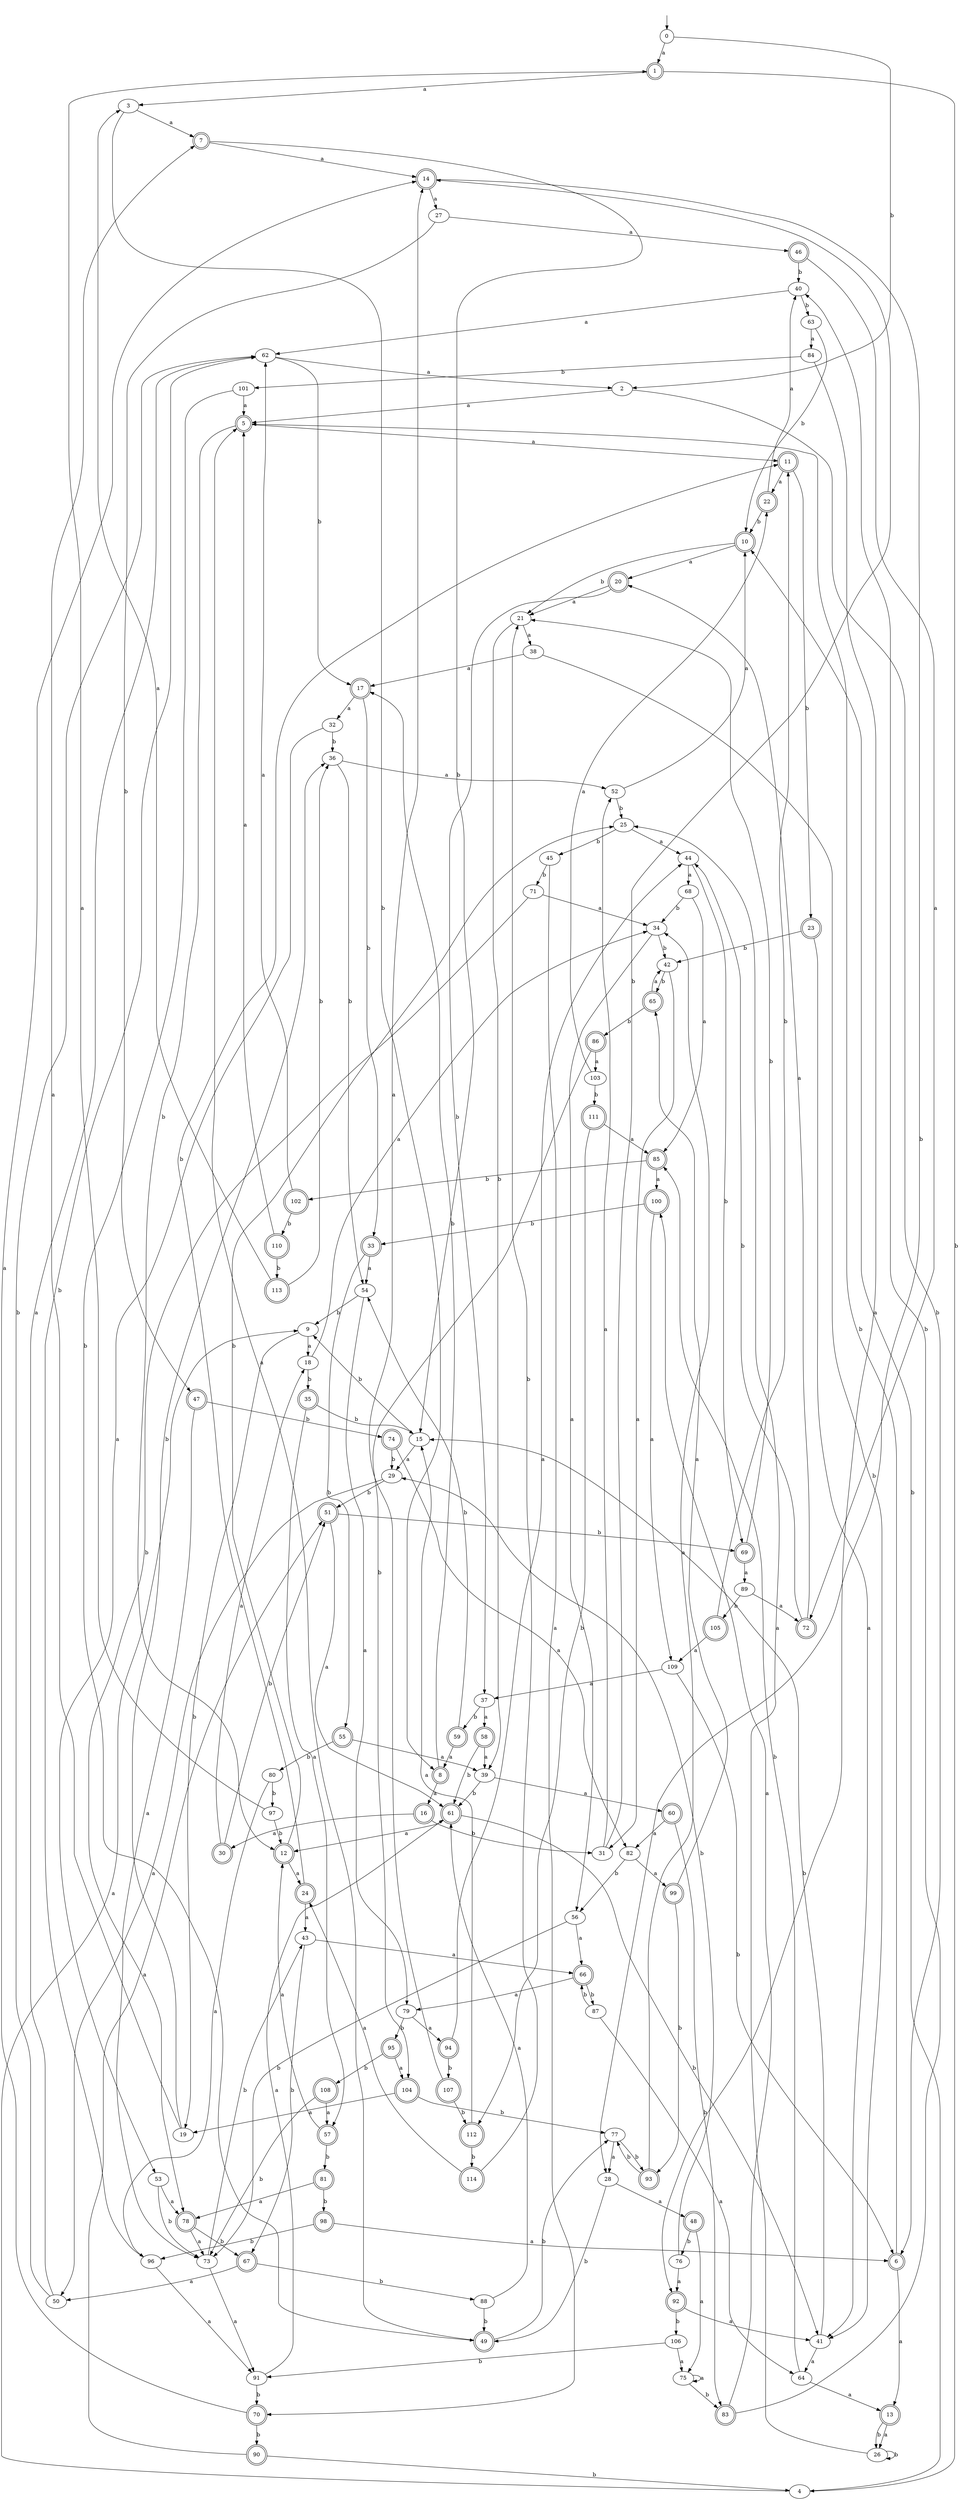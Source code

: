 digraph RandomDFA {
  __start0 [label="", shape=none];
  __start0 -> 0 [label=""];
  0 [shape=circle]
  0 -> 1 [label="a"]
  0 -> 2 [label="b"]
  1 [shape=doublecircle]
  1 -> 3 [label="a"]
  1 -> 4 [label="b"]
  2
  2 -> 5 [label="a"]
  2 -> 6 [label="b"]
  3
  3 -> 7 [label="a"]
  3 -> 8 [label="b"]
  4
  4 -> 9 [label="a"]
  4 -> 10 [label="b"]
  5 [shape=doublecircle]
  5 -> 11 [label="a"]
  5 -> 12 [label="b"]
  6 [shape=doublecircle]
  6 -> 13 [label="a"]
  6 -> 5 [label="b"]
  7 [shape=doublecircle]
  7 -> 14 [label="a"]
  7 -> 15 [label="b"]
  8 [shape=doublecircle]
  8 -> 16 [label="a"]
  8 -> 17 [label="b"]
  9
  9 -> 18 [label="a"]
  9 -> 19 [label="b"]
  10 [shape=doublecircle]
  10 -> 20 [label="a"]
  10 -> 21 [label="b"]
  11 [shape=doublecircle]
  11 -> 22 [label="a"]
  11 -> 23 [label="b"]
  12 [shape=doublecircle]
  12 -> 24 [label="a"]
  12 -> 25 [label="b"]
  13 [shape=doublecircle]
  13 -> 26 [label="a"]
  13 -> 26 [label="b"]
  14 [shape=doublecircle]
  14 -> 27 [label="a"]
  14 -> 28 [label="b"]
  15
  15 -> 29 [label="a"]
  15 -> 9 [label="b"]
  16 [shape=doublecircle]
  16 -> 30 [label="a"]
  16 -> 31 [label="b"]
  17 [shape=doublecircle]
  17 -> 32 [label="a"]
  17 -> 33 [label="b"]
  18
  18 -> 34 [label="a"]
  18 -> 35 [label="b"]
  19
  19 -> 7 [label="a"]
  19 -> 36 [label="b"]
  20 [shape=doublecircle]
  20 -> 21 [label="a"]
  20 -> 37 [label="b"]
  21
  21 -> 38 [label="a"]
  21 -> 39 [label="b"]
  22 [shape=doublecircle]
  22 -> 40 [label="a"]
  22 -> 10 [label="b"]
  23 [shape=doublecircle]
  23 -> 41 [label="a"]
  23 -> 42 [label="b"]
  24 [shape=doublecircle]
  24 -> 43 [label="a"]
  24 -> 11 [label="b"]
  25
  25 -> 44 [label="a"]
  25 -> 45 [label="b"]
  26
  26 -> 25 [label="a"]
  26 -> 26 [label="b"]
  27
  27 -> 46 [label="a"]
  27 -> 47 [label="b"]
  28
  28 -> 48 [label="a"]
  28 -> 49 [label="b"]
  29
  29 -> 50 [label="a"]
  29 -> 51 [label="b"]
  30 [shape=doublecircle]
  30 -> 18 [label="a"]
  30 -> 51 [label="b"]
  31
  31 -> 52 [label="a"]
  31 -> 14 [label="b"]
  32
  32 -> 53 [label="a"]
  32 -> 36 [label="b"]
  33 [shape=doublecircle]
  33 -> 54 [label="a"]
  33 -> 55 [label="b"]
  34
  34 -> 56 [label="a"]
  34 -> 42 [label="b"]
  35 [shape=doublecircle]
  35 -> 57 [label="a"]
  35 -> 15 [label="b"]
  36
  36 -> 52 [label="a"]
  36 -> 54 [label="b"]
  37
  37 -> 58 [label="a"]
  37 -> 59 [label="b"]
  38
  38 -> 17 [label="a"]
  38 -> 41 [label="b"]
  39
  39 -> 60 [label="a"]
  39 -> 61 [label="b"]
  40
  40 -> 62 [label="a"]
  40 -> 63 [label="b"]
  41
  41 -> 64 [label="a"]
  41 -> 15 [label="b"]
  42
  42 -> 31 [label="a"]
  42 -> 65 [label="b"]
  43
  43 -> 66 [label="a"]
  43 -> 67 [label="b"]
  44
  44 -> 68 [label="a"]
  44 -> 69 [label="b"]
  45
  45 -> 70 [label="a"]
  45 -> 71 [label="b"]
  46 [shape=doublecircle]
  46 -> 72 [label="a"]
  46 -> 40 [label="b"]
  47 [shape=doublecircle]
  47 -> 73 [label="a"]
  47 -> 74 [label="b"]
  48 [shape=doublecircle]
  48 -> 75 [label="a"]
  48 -> 76 [label="b"]
  49 [shape=doublecircle]
  49 -> 5 [label="a"]
  49 -> 77 [label="b"]
  50
  50 -> 62 [label="a"]
  50 -> 62 [label="b"]
  51 [shape=doublecircle]
  51 -> 61 [label="a"]
  51 -> 69 [label="b"]
  52
  52 -> 10 [label="a"]
  52 -> 25 [label="b"]
  53
  53 -> 78 [label="a"]
  53 -> 73 [label="b"]
  54
  54 -> 79 [label="a"]
  54 -> 9 [label="b"]
  55 [shape=doublecircle]
  55 -> 39 [label="a"]
  55 -> 80 [label="b"]
  56
  56 -> 66 [label="a"]
  56 -> 73 [label="b"]
  57 [shape=doublecircle]
  57 -> 12 [label="a"]
  57 -> 81 [label="b"]
  58 [shape=doublecircle]
  58 -> 39 [label="a"]
  58 -> 61 [label="b"]
  59 [shape=doublecircle]
  59 -> 8 [label="a"]
  59 -> 54 [label="b"]
  60 [shape=doublecircle]
  60 -> 82 [label="a"]
  60 -> 83 [label="b"]
  61 [shape=doublecircle]
  61 -> 12 [label="a"]
  61 -> 41 [label="b"]
  62
  62 -> 2 [label="a"]
  62 -> 17 [label="b"]
  63
  63 -> 84 [label="a"]
  63 -> 10 [label="b"]
  64
  64 -> 13 [label="a"]
  64 -> 85 [label="b"]
  65 [shape=doublecircle]
  65 -> 42 [label="a"]
  65 -> 86 [label="b"]
  66 [shape=doublecircle]
  66 -> 79 [label="a"]
  66 -> 87 [label="b"]
  67 [shape=doublecircle]
  67 -> 50 [label="a"]
  67 -> 88 [label="b"]
  68
  68 -> 85 [label="a"]
  68 -> 34 [label="b"]
  69 [shape=doublecircle]
  69 -> 89 [label="a"]
  69 -> 21 [label="b"]
  70 [shape=doublecircle]
  70 -> 14 [label="a"]
  70 -> 90 [label="b"]
  71
  71 -> 34 [label="a"]
  71 -> 78 [label="b"]
  72 [shape=doublecircle]
  72 -> 20 [label="a"]
  72 -> 44 [label="b"]
  73
  73 -> 91 [label="a"]
  73 -> 43 [label="b"]
  74 [shape=doublecircle]
  74 -> 82 [label="a"]
  74 -> 29 [label="b"]
  75
  75 -> 75 [label="a"]
  75 -> 83 [label="b"]
  76
  76 -> 92 [label="a"]
  76 -> 29 [label="b"]
  77
  77 -> 28 [label="a"]
  77 -> 93 [label="b"]
  78 [shape=doublecircle]
  78 -> 73 [label="a"]
  78 -> 67 [label="b"]
  79
  79 -> 94 [label="a"]
  79 -> 95 [label="b"]
  80
  80 -> 96 [label="a"]
  80 -> 97 [label="b"]
  81 [shape=doublecircle]
  81 -> 78 [label="a"]
  81 -> 98 [label="b"]
  82
  82 -> 99 [label="a"]
  82 -> 56 [label="b"]
  83 [shape=doublecircle]
  83 -> 100 [label="a"]
  83 -> 40 [label="b"]
  84
  84 -> 92 [label="a"]
  84 -> 101 [label="b"]
  85 [shape=doublecircle]
  85 -> 100 [label="a"]
  85 -> 102 [label="b"]
  86 [shape=doublecircle]
  86 -> 103 [label="a"]
  86 -> 104 [label="b"]
  87
  87 -> 64 [label="a"]
  87 -> 66 [label="b"]
  88
  88 -> 61 [label="a"]
  88 -> 49 [label="b"]
  89
  89 -> 72 [label="a"]
  89 -> 105 [label="b"]
  90 [shape=doublecircle]
  90 -> 51 [label="a"]
  90 -> 4 [label="b"]
  91
  91 -> 61 [label="a"]
  91 -> 70 [label="b"]
  92 [shape=doublecircle]
  92 -> 41 [label="a"]
  92 -> 106 [label="b"]
  93 [shape=doublecircle]
  93 -> 34 [label="a"]
  93 -> 77 [label="b"]
  94 [shape=doublecircle]
  94 -> 44 [label="a"]
  94 -> 107 [label="b"]
  95 [shape=doublecircle]
  95 -> 104 [label="a"]
  95 -> 108 [label="b"]
  96
  96 -> 91 [label="a"]
  96 -> 62 [label="b"]
  97
  97 -> 1 [label="a"]
  97 -> 12 [label="b"]
  98 [shape=doublecircle]
  98 -> 6 [label="a"]
  98 -> 96 [label="b"]
  99 [shape=doublecircle]
  99 -> 65 [label="a"]
  99 -> 93 [label="b"]
  100 [shape=doublecircle]
  100 -> 109 [label="a"]
  100 -> 33 [label="b"]
  101
  101 -> 5 [label="a"]
  101 -> 49 [label="b"]
  102 [shape=doublecircle]
  102 -> 62 [label="a"]
  102 -> 110 [label="b"]
  103
  103 -> 22 [label="a"]
  103 -> 111 [label="b"]
  104 [shape=doublecircle]
  104 -> 19 [label="a"]
  104 -> 77 [label="b"]
  105 [shape=doublecircle]
  105 -> 109 [label="a"]
  105 -> 11 [label="b"]
  106
  106 -> 75 [label="a"]
  106 -> 91 [label="b"]
  107 [shape=doublecircle]
  107 -> 14 [label="a"]
  107 -> 112 [label="b"]
  108 [shape=doublecircle]
  108 -> 57 [label="a"]
  108 -> 73 [label="b"]
  109
  109 -> 37 [label="a"]
  109 -> 6 [label="b"]
  110 [shape=doublecircle]
  110 -> 5 [label="a"]
  110 -> 113 [label="b"]
  111 [shape=doublecircle]
  111 -> 85 [label="a"]
  111 -> 112 [label="b"]
  112 [shape=doublecircle]
  112 -> 15 [label="a"]
  112 -> 114 [label="b"]
  113 [shape=doublecircle]
  113 -> 3 [label="a"]
  113 -> 36 [label="b"]
  114 [shape=doublecircle]
  114 -> 24 [label="a"]
  114 -> 21 [label="b"]
}
